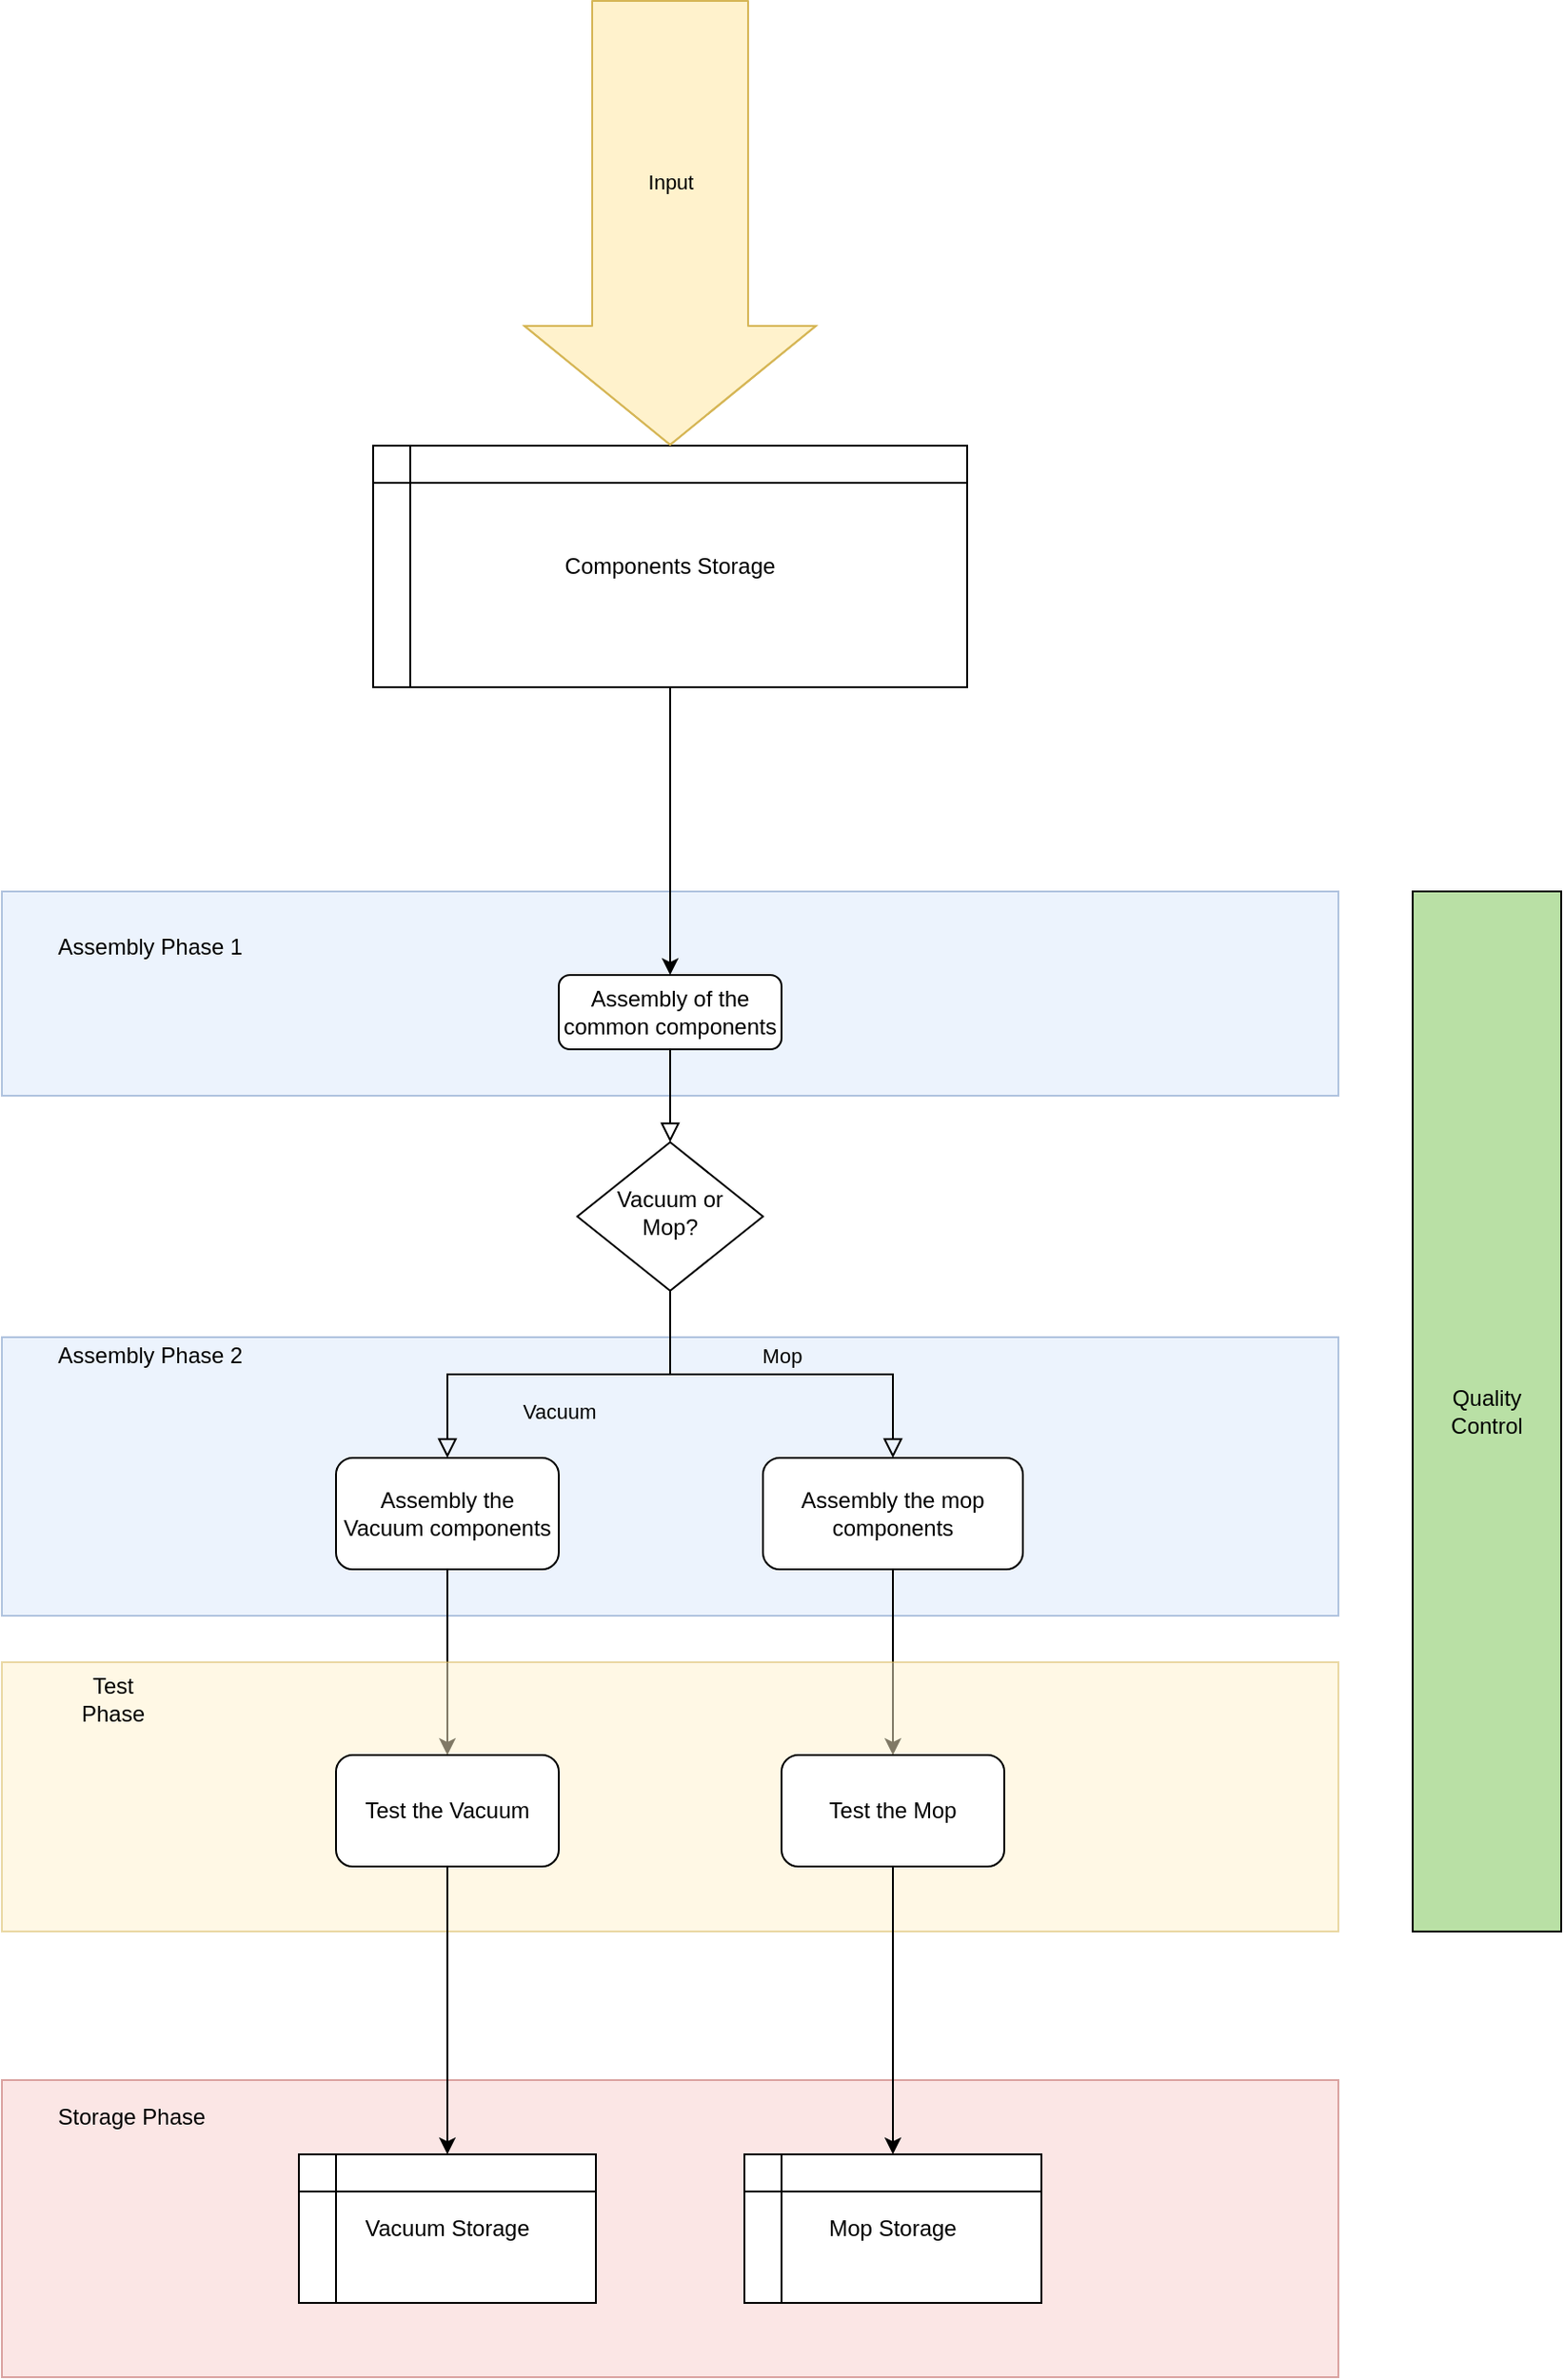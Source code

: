 <mxfile version="13.1.1" type="device"><diagram id="C5RBs43oDa-KdzZeNtuy" name="Page-1"><mxGraphModel dx="1186" dy="2006" grid="1" gridSize="10" guides="1" tooltips="1" connect="1" arrows="1" fold="1" page="1" pageScale="1" pageWidth="827" pageHeight="1169" math="0" shadow="0"><root><mxCell id="WIyWlLk6GJQsqaUBKTNV-0"/><mxCell id="WIyWlLk6GJQsqaUBKTNV-1" parent="WIyWlLk6GJQsqaUBKTNV-0"/><mxCell id="xusp8TNRK5ONV1sdNFQm-25" value="" style="group" parent="WIyWlLk6GJQsqaUBKTNV-1" vertex="1" connectable="0"><mxGeometry x="40" y="720" width="720" height="160" as="geometry"/></mxCell><mxCell id="xusp8TNRK5ONV1sdNFQm-19" value="" style="rounded=0;whiteSpace=wrap;html=1;strokeColor=#b85450;fillColor=#f8cecc;opacity=50;" parent="xusp8TNRK5ONV1sdNFQm-25" vertex="1"><mxGeometry width="720" height="160" as="geometry"/></mxCell><mxCell id="xusp8TNRK5ONV1sdNFQm-20" value="Storage Phase" style="text;html=1;strokeColor=none;fillColor=none;align=center;verticalAlign=middle;whiteSpace=wrap;rounded=0;opacity=50;" parent="xusp8TNRK5ONV1sdNFQm-25" vertex="1"><mxGeometry x="10" y="10" width="120" height="20" as="geometry"/></mxCell><mxCell id="xusp8TNRK5ONV1sdNFQm-26" value="Mop Storage" style="shape=internalStorage;whiteSpace=wrap;html=1;backgroundOutline=1;" parent="xusp8TNRK5ONV1sdNFQm-25" vertex="1"><mxGeometry x="400" y="40" width="160" height="80" as="geometry"/></mxCell><mxCell id="xusp8TNRK5ONV1sdNFQm-21" value="Vacuum Storage" style="shape=internalStorage;whiteSpace=wrap;html=1;backgroundOutline=1;" parent="xusp8TNRK5ONV1sdNFQm-25" vertex="1"><mxGeometry x="160" y="40" width="160" height="80" as="geometry"/></mxCell><mxCell id="xusp8TNRK5ONV1sdNFQm-10" value="" style="group" parent="WIyWlLk6GJQsqaUBKTNV-1" vertex="1" connectable="0"><mxGeometry x="40" y="100" width="720" height="90" as="geometry"/></mxCell><mxCell id="xusp8TNRK5ONV1sdNFQm-6" value="" style="rounded=0;whiteSpace=wrap;html=1;strokeColor=#6c8ebf;fillColor=#dae8fc;opacity=50;" parent="xusp8TNRK5ONV1sdNFQm-10" vertex="1"><mxGeometry y="-20" width="720" height="110" as="geometry"/></mxCell><mxCell id="xusp8TNRK5ONV1sdNFQm-0" value="Assembly Phase&amp;nbsp;1" style="text;html=1;strokeColor=none;fillColor=none;align=center;verticalAlign=middle;whiteSpace=wrap;rounded=0;" parent="xusp8TNRK5ONV1sdNFQm-10" vertex="1"><mxGeometry width="160" height="20" as="geometry"/></mxCell><mxCell id="xusp8TNRK5ONV1sdNFQm-9" value="" style="group" parent="WIyWlLk6GJQsqaUBKTNV-1" vertex="1" connectable="0"><mxGeometry x="40" y="315" width="720" height="155" as="geometry"/></mxCell><mxCell id="rKGLas0YChzpseKBQAlW-0" value="" style="group" parent="xusp8TNRK5ONV1sdNFQm-9" vertex="1" connectable="0"><mxGeometry y="5" width="720" height="150" as="geometry"/></mxCell><mxCell id="xusp8TNRK5ONV1sdNFQm-7" value="" style="rounded=0;whiteSpace=wrap;html=1;strokeColor=#6c8ebf;fillColor=#dae8fc;opacity=50;" parent="rKGLas0YChzpseKBQAlW-0" vertex="1"><mxGeometry width="720" height="150" as="geometry"/></mxCell><mxCell id="xusp8TNRK5ONV1sdNFQm-5" value="Assembly Phase 2" style="text;html=1;strokeColor=none;fillColor=none;align=center;verticalAlign=middle;whiteSpace=wrap;rounded=0;" parent="rKGLas0YChzpseKBQAlW-0" vertex="1"><mxGeometry width="160" height="20" as="geometry"/></mxCell><mxCell id="WIyWlLk6GJQsqaUBKTNV-7" value="Assembly the mop components" style="rounded=1;whiteSpace=wrap;html=1;fontSize=12;glass=0;strokeWidth=1;shadow=0;" parent="xusp8TNRK5ONV1sdNFQm-9" vertex="1"><mxGeometry x="410" y="70" width="140" height="60" as="geometry"/></mxCell><mxCell id="xusp8TNRK5ONV1sdNFQm-1" value="Assembly the Vacuum components" style="rounded=1;whiteSpace=wrap;html=1;" parent="xusp8TNRK5ONV1sdNFQm-9" vertex="1"><mxGeometry x="180" y="70" width="120" height="60" as="geometry"/></mxCell><mxCell id="WIyWlLk6GJQsqaUBKTNV-2" value="" style="rounded=0;html=1;jettySize=auto;orthogonalLoop=1;fontSize=11;endArrow=block;endFill=0;endSize=8;strokeWidth=1;shadow=0;labelBackgroundColor=none;edgeStyle=orthogonalEdgeStyle;" parent="WIyWlLk6GJQsqaUBKTNV-1" source="WIyWlLk6GJQsqaUBKTNV-3" target="WIyWlLk6GJQsqaUBKTNV-6" edge="1"><mxGeometry relative="1" as="geometry"/></mxCell><mxCell id="WIyWlLk6GJQsqaUBKTNV-3" value="Assembly of the common components" style="rounded=1;whiteSpace=wrap;html=1;fontSize=12;glass=0;strokeWidth=1;shadow=0;" parent="WIyWlLk6GJQsqaUBKTNV-1" vertex="1"><mxGeometry x="340" y="125" width="120" height="40" as="geometry"/></mxCell><mxCell id="WIyWlLk6GJQsqaUBKTNV-4" value="Vacuum" style="rounded=0;html=1;jettySize=auto;orthogonalLoop=1;fontSize=11;endArrow=block;endFill=0;endSize=8;strokeWidth=1;shadow=0;labelBackgroundColor=none;edgeStyle=orthogonalEdgeStyle;entryX=0.5;entryY=0;entryDx=0;entryDy=0;" parent="WIyWlLk6GJQsqaUBKTNV-1" source="WIyWlLk6GJQsqaUBKTNV-6" target="xusp8TNRK5ONV1sdNFQm-1" edge="1"><mxGeometry y="20" relative="1" as="geometry"><mxPoint as="offset"/><mxPoint x="310" y="385" as="targetPoint"/><Array as="points"><mxPoint x="400" y="340"/><mxPoint x="280" y="340"/></Array></mxGeometry></mxCell><mxCell id="WIyWlLk6GJQsqaUBKTNV-5" value="Mop" style="edgeStyle=orthogonalEdgeStyle;rounded=0;html=1;jettySize=auto;orthogonalLoop=1;fontSize=11;endArrow=block;endFill=0;endSize=8;strokeWidth=1;shadow=0;labelBackgroundColor=none;" parent="WIyWlLk6GJQsqaUBKTNV-1" source="WIyWlLk6GJQsqaUBKTNV-6" target="WIyWlLk6GJQsqaUBKTNV-7" edge="1"><mxGeometry y="10" relative="1" as="geometry"><mxPoint as="offset"/><Array as="points"><mxPoint x="400" y="340"/><mxPoint x="520" y="340"/></Array></mxGeometry></mxCell><mxCell id="WIyWlLk6GJQsqaUBKTNV-6" value="Vacuum or Mop?" style="rhombus;whiteSpace=wrap;html=1;shadow=0;fontFamily=Helvetica;fontSize=12;align=center;strokeWidth=1;spacing=6;spacingTop=-4;" parent="WIyWlLk6GJQsqaUBKTNV-1" vertex="1"><mxGeometry x="350" y="215" width="100" height="80" as="geometry"/></mxCell><mxCell id="xusp8TNRK5ONV1sdNFQm-16" style="edgeStyle=orthogonalEdgeStyle;rounded=0;orthogonalLoop=1;jettySize=auto;html=1;" parent="WIyWlLk6GJQsqaUBKTNV-1" source="WIyWlLk6GJQsqaUBKTNV-7" target="xusp8TNRK5ONV1sdNFQm-13" edge="1"><mxGeometry relative="1" as="geometry"/></mxCell><mxCell id="xusp8TNRK5ONV1sdNFQm-15" style="edgeStyle=orthogonalEdgeStyle;rounded=0;orthogonalLoop=1;jettySize=auto;html=1;exitX=0.5;exitY=1;exitDx=0;exitDy=0;entryX=0.5;entryY=0;entryDx=0;entryDy=0;" parent="WIyWlLk6GJQsqaUBKTNV-1" source="xusp8TNRK5ONV1sdNFQm-1" target="xusp8TNRK5ONV1sdNFQm-12" edge="1"><mxGeometry relative="1" as="geometry"/></mxCell><mxCell id="xusp8TNRK5ONV1sdNFQm-8" value="" style="rounded=0;whiteSpace=wrap;html=1;strokeColor=#d6b656;fillColor=#fff2cc;opacity=50;" parent="WIyWlLk6GJQsqaUBKTNV-1" vertex="1"><mxGeometry x="40" y="495" width="720" height="145" as="geometry"/></mxCell><mxCell id="xusp8TNRK5ONV1sdNFQm-24" style="edgeStyle=orthogonalEdgeStyle;rounded=0;orthogonalLoop=1;jettySize=auto;html=1;" parent="WIyWlLk6GJQsqaUBKTNV-1" source="xusp8TNRK5ONV1sdNFQm-12" target="xusp8TNRK5ONV1sdNFQm-21" edge="1"><mxGeometry relative="1" as="geometry"/></mxCell><mxCell id="xusp8TNRK5ONV1sdNFQm-12" value="Test the Vacuum" style="rounded=1;whiteSpace=wrap;html=1;" parent="WIyWlLk6GJQsqaUBKTNV-1" vertex="1"><mxGeometry x="220" y="545" width="120" height="60" as="geometry"/></mxCell><mxCell id="xusp8TNRK5ONV1sdNFQm-27" style="edgeStyle=orthogonalEdgeStyle;rounded=0;orthogonalLoop=1;jettySize=auto;html=1;entryX=0.5;entryY=0;entryDx=0;entryDy=0;" parent="WIyWlLk6GJQsqaUBKTNV-1" source="xusp8TNRK5ONV1sdNFQm-13" target="xusp8TNRK5ONV1sdNFQm-26" edge="1"><mxGeometry relative="1" as="geometry"/></mxCell><mxCell id="xusp8TNRK5ONV1sdNFQm-13" value="Test the Mop" style="rounded=1;whiteSpace=wrap;html=1;" parent="WIyWlLk6GJQsqaUBKTNV-1" vertex="1"><mxGeometry x="460" y="545" width="120" height="60" as="geometry"/></mxCell><mxCell id="xusp8TNRK5ONV1sdNFQm-17" value="Test Phase" style="text;html=1;strokeColor=none;fillColor=none;align=center;verticalAlign=middle;whiteSpace=wrap;rounded=0;opacity=50;" parent="WIyWlLk6GJQsqaUBKTNV-1" vertex="1"><mxGeometry x="80" y="505" width="40" height="20" as="geometry"/></mxCell><mxCell id="xusp8TNRK5ONV1sdNFQm-29" style="edgeStyle=orthogonalEdgeStyle;rounded=0;orthogonalLoop=1;jettySize=auto;html=1;entryX=0.5;entryY=0;entryDx=0;entryDy=0;" parent="WIyWlLk6GJQsqaUBKTNV-1" source="xusp8TNRK5ONV1sdNFQm-28" target="WIyWlLk6GJQsqaUBKTNV-3" edge="1"><mxGeometry relative="1" as="geometry"/></mxCell><mxCell id="xusp8TNRK5ONV1sdNFQm-28" value="Components Storage" style="shape=internalStorage;whiteSpace=wrap;html=1;backgroundOutline=1;" parent="WIyWlLk6GJQsqaUBKTNV-1" vertex="1"><mxGeometry x="240" y="-160" width="320" height="130" as="geometry"/></mxCell><mxCell id="xusp8TNRK5ONV1sdNFQm-30" value="" style="shape=flexArrow;endArrow=classic;html=1;entryX=0.5;entryY=0;entryDx=0;entryDy=0;endWidth=72;endSize=21;width=84;fillColor=#fff2cc;strokeColor=#d6b656;" parent="WIyWlLk6GJQsqaUBKTNV-1" target="xusp8TNRK5ONV1sdNFQm-28" edge="1"><mxGeometry width="50" height="50" relative="1" as="geometry"><mxPoint x="400" y="-400" as="sourcePoint"/><mxPoint x="450" y="-160" as="targetPoint"/><Array as="points"><mxPoint x="400" y="-270"/></Array></mxGeometry></mxCell><mxCell id="xusp8TNRK5ONV1sdNFQm-31" value="Input" style="edgeLabel;html=1;align=center;verticalAlign=middle;resizable=0;points=[];labelBackgroundColor=none;" parent="xusp8TNRK5ONV1sdNFQm-30" vertex="1" connectable="0"><mxGeometry x="0.083" y="-32" relative="1" as="geometry"><mxPoint x="32" y="-32" as="offset"/></mxGeometry></mxCell><mxCell id="xusp8TNRK5ONV1sdNFQm-32" value="Quality Control" style="rounded=0;whiteSpace=wrap;html=1;labelBackgroundColor=none;strokeColor=#000000;fillColor=#B9E0A5;gradientColor=none;" parent="WIyWlLk6GJQsqaUBKTNV-1" vertex="1"><mxGeometry x="800" y="80" width="80" height="560" as="geometry"/></mxCell></root></mxGraphModel></diagram></mxfile>